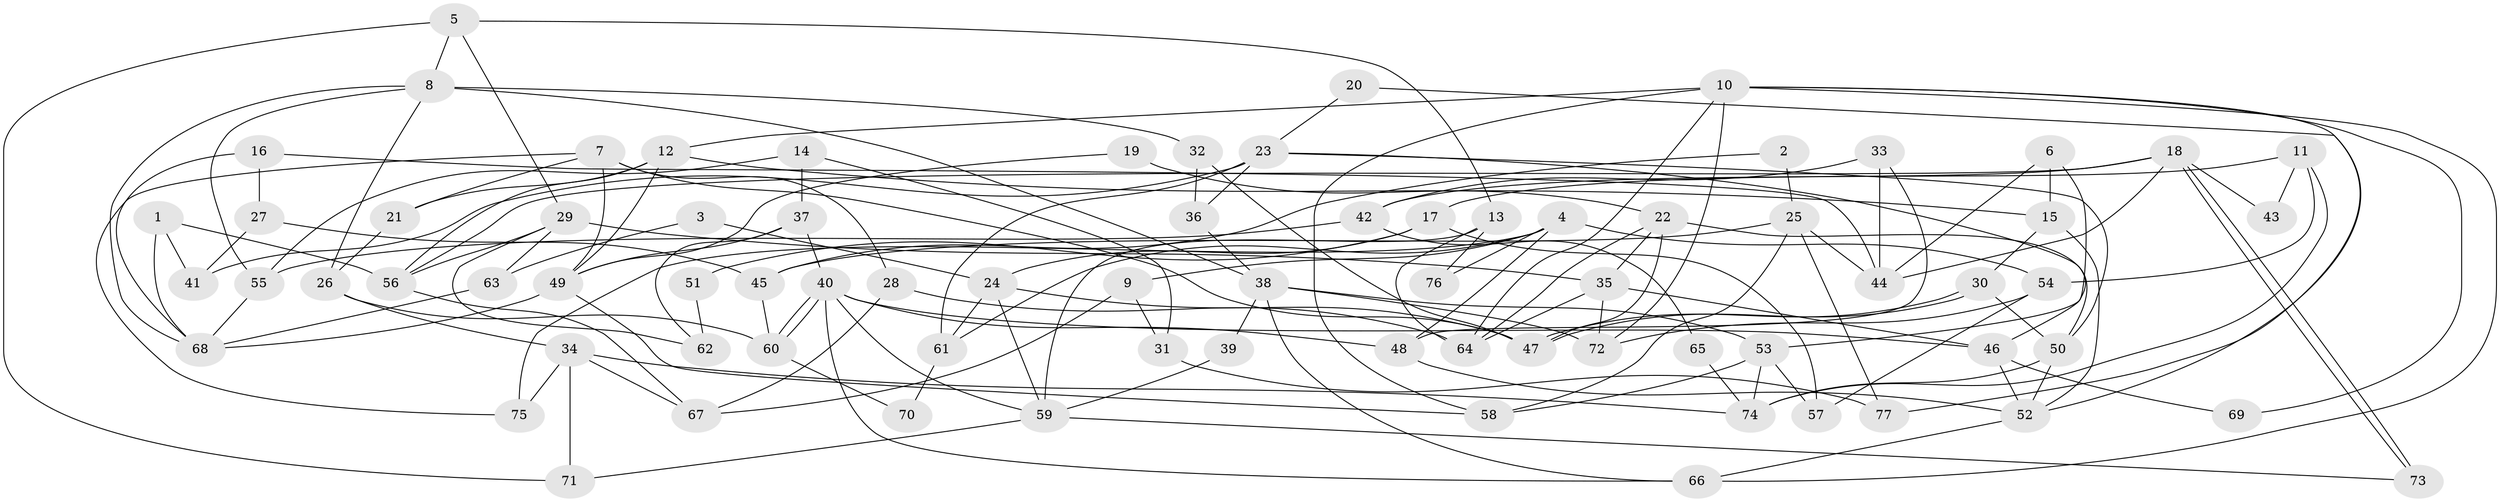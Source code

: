 // coarse degree distribution, {3: 0.22641509433962265, 2: 0.11320754716981132, 6: 0.16981132075471697, 13: 0.018867924528301886, 4: 0.16981132075471697, 7: 0.07547169811320754, 9: 0.018867924528301886, 5: 0.16981132075471697, 11: 0.018867924528301886, 8: 0.018867924528301886}
// Generated by graph-tools (version 1.1) at 2025/18/03/04/25 18:18:37]
// undirected, 77 vertices, 154 edges
graph export_dot {
graph [start="1"]
  node [color=gray90,style=filled];
  1;
  2;
  3;
  4;
  5;
  6;
  7;
  8;
  9;
  10;
  11;
  12;
  13;
  14;
  15;
  16;
  17;
  18;
  19;
  20;
  21;
  22;
  23;
  24;
  25;
  26;
  27;
  28;
  29;
  30;
  31;
  32;
  33;
  34;
  35;
  36;
  37;
  38;
  39;
  40;
  41;
  42;
  43;
  44;
  45;
  46;
  47;
  48;
  49;
  50;
  51;
  52;
  53;
  54;
  55;
  56;
  57;
  58;
  59;
  60;
  61;
  62;
  63;
  64;
  65;
  66;
  67;
  68;
  69;
  70;
  71;
  72;
  73;
  74;
  75;
  76;
  77;
  1 -- 68;
  1 -- 56;
  1 -- 41;
  2 -- 25;
  2 -- 45;
  3 -- 63;
  3 -- 24;
  4 -- 54;
  4 -- 48;
  4 -- 9;
  4 -- 61;
  4 -- 75;
  4 -- 76;
  5 -- 13;
  5 -- 71;
  5 -- 8;
  5 -- 29;
  6 -- 44;
  6 -- 15;
  6 -- 53;
  7 -- 49;
  7 -- 21;
  7 -- 28;
  7 -- 47;
  7 -- 75;
  8 -- 26;
  8 -- 32;
  8 -- 38;
  8 -- 55;
  8 -- 68;
  9 -- 67;
  9 -- 31;
  10 -- 72;
  10 -- 58;
  10 -- 12;
  10 -- 64;
  10 -- 66;
  10 -- 69;
  10 -- 77;
  11 -- 17;
  11 -- 74;
  11 -- 43;
  11 -- 54;
  12 -- 15;
  12 -- 21;
  12 -- 49;
  12 -- 56;
  13 -- 59;
  13 -- 64;
  13 -- 76;
  14 -- 55;
  14 -- 37;
  14 -- 31;
  15 -- 52;
  15 -- 30;
  16 -- 68;
  16 -- 44;
  16 -- 27;
  17 -- 57;
  17 -- 24;
  17 -- 51;
  18 -- 73;
  18 -- 73;
  18 -- 56;
  18 -- 42;
  18 -- 43;
  18 -- 44;
  19 -- 49;
  19 -- 22;
  20 -- 52;
  20 -- 23;
  21 -- 26;
  22 -- 35;
  22 -- 47;
  22 -- 50;
  22 -- 64;
  23 -- 50;
  23 -- 36;
  23 -- 41;
  23 -- 46;
  23 -- 61;
  24 -- 47;
  24 -- 61;
  24 -- 59;
  25 -- 77;
  25 -- 44;
  25 -- 45;
  25 -- 58;
  26 -- 34;
  26 -- 60;
  27 -- 41;
  27 -- 45;
  28 -- 64;
  28 -- 67;
  29 -- 35;
  29 -- 56;
  29 -- 62;
  29 -- 63;
  30 -- 50;
  30 -- 47;
  30 -- 47;
  31 -- 77;
  32 -- 47;
  32 -- 36;
  33 -- 48;
  33 -- 42;
  33 -- 44;
  34 -- 75;
  34 -- 67;
  34 -- 71;
  34 -- 74;
  35 -- 64;
  35 -- 46;
  35 -- 72;
  36 -- 38;
  37 -- 49;
  37 -- 40;
  37 -- 62;
  38 -- 53;
  38 -- 39;
  38 -- 66;
  38 -- 72;
  39 -- 59;
  40 -- 66;
  40 -- 60;
  40 -- 60;
  40 -- 46;
  40 -- 48;
  40 -- 59;
  42 -- 55;
  42 -- 65;
  45 -- 60;
  46 -- 52;
  46 -- 69;
  48 -- 52;
  49 -- 58;
  49 -- 68;
  50 -- 52;
  50 -- 74;
  51 -- 62;
  52 -- 66;
  53 -- 74;
  53 -- 57;
  53 -- 58;
  54 -- 72;
  54 -- 57;
  55 -- 68;
  56 -- 67;
  59 -- 71;
  59 -- 73;
  60 -- 70;
  61 -- 70;
  63 -- 68;
  65 -- 74;
}
